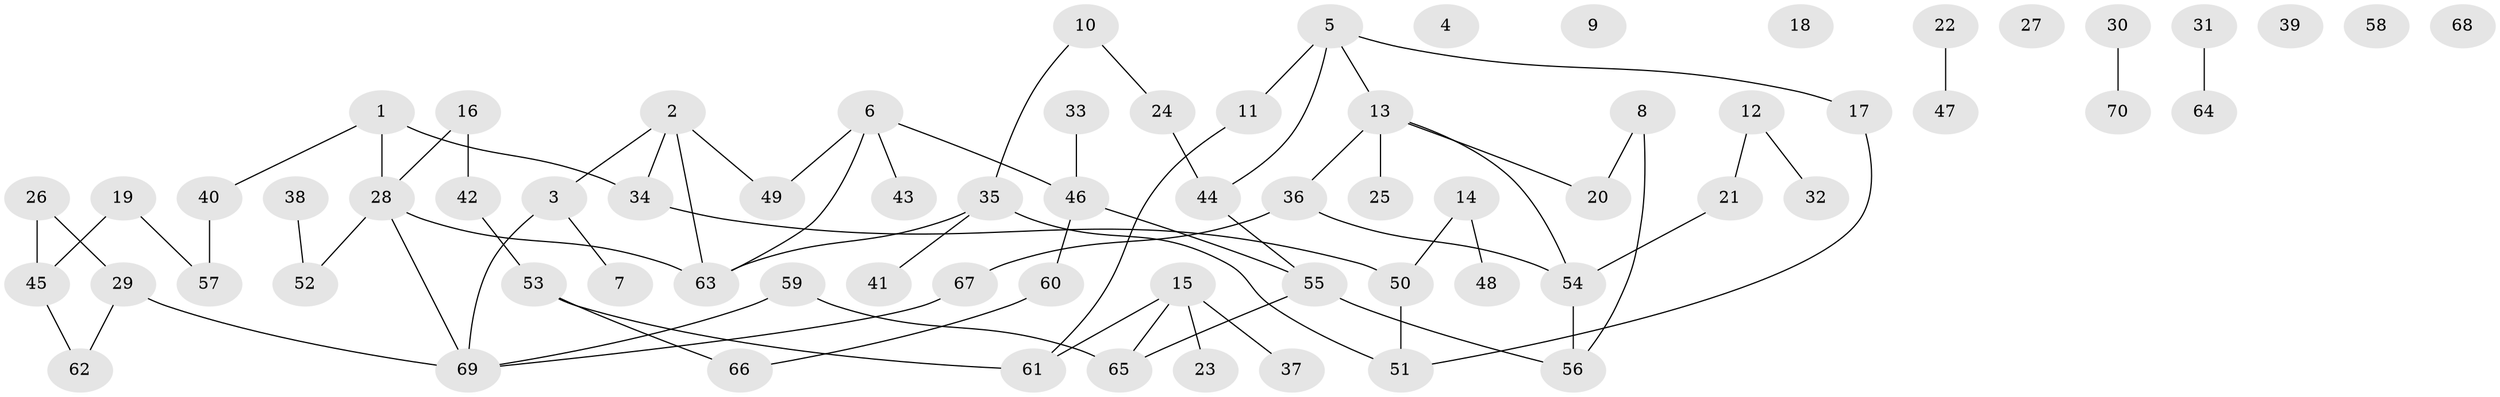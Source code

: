 // Generated by graph-tools (version 1.1) at 2025/40/03/09/25 04:40:44]
// undirected, 70 vertices, 75 edges
graph export_dot {
graph [start="1"]
  node [color=gray90,style=filled];
  1;
  2;
  3;
  4;
  5;
  6;
  7;
  8;
  9;
  10;
  11;
  12;
  13;
  14;
  15;
  16;
  17;
  18;
  19;
  20;
  21;
  22;
  23;
  24;
  25;
  26;
  27;
  28;
  29;
  30;
  31;
  32;
  33;
  34;
  35;
  36;
  37;
  38;
  39;
  40;
  41;
  42;
  43;
  44;
  45;
  46;
  47;
  48;
  49;
  50;
  51;
  52;
  53;
  54;
  55;
  56;
  57;
  58;
  59;
  60;
  61;
  62;
  63;
  64;
  65;
  66;
  67;
  68;
  69;
  70;
  1 -- 28;
  1 -- 34;
  1 -- 40;
  2 -- 3;
  2 -- 34;
  2 -- 49;
  2 -- 63;
  3 -- 7;
  3 -- 69;
  5 -- 11;
  5 -- 13;
  5 -- 17;
  5 -- 44;
  6 -- 43;
  6 -- 46;
  6 -- 49;
  6 -- 63;
  8 -- 20;
  8 -- 56;
  10 -- 24;
  10 -- 35;
  11 -- 61;
  12 -- 21;
  12 -- 32;
  13 -- 20;
  13 -- 25;
  13 -- 36;
  13 -- 54;
  14 -- 48;
  14 -- 50;
  15 -- 23;
  15 -- 37;
  15 -- 61;
  15 -- 65;
  16 -- 28;
  16 -- 42;
  17 -- 51;
  19 -- 45;
  19 -- 57;
  21 -- 54;
  22 -- 47;
  24 -- 44;
  26 -- 29;
  26 -- 45;
  28 -- 52;
  28 -- 63;
  28 -- 69;
  29 -- 62;
  29 -- 69;
  30 -- 70;
  31 -- 64;
  33 -- 46;
  34 -- 50;
  35 -- 41;
  35 -- 51;
  35 -- 63;
  36 -- 54;
  36 -- 67;
  38 -- 52;
  40 -- 57;
  42 -- 53;
  44 -- 55;
  45 -- 62;
  46 -- 55;
  46 -- 60;
  50 -- 51;
  53 -- 61;
  53 -- 66;
  54 -- 56;
  55 -- 56;
  55 -- 65;
  59 -- 65;
  59 -- 69;
  60 -- 66;
  67 -- 69;
}
